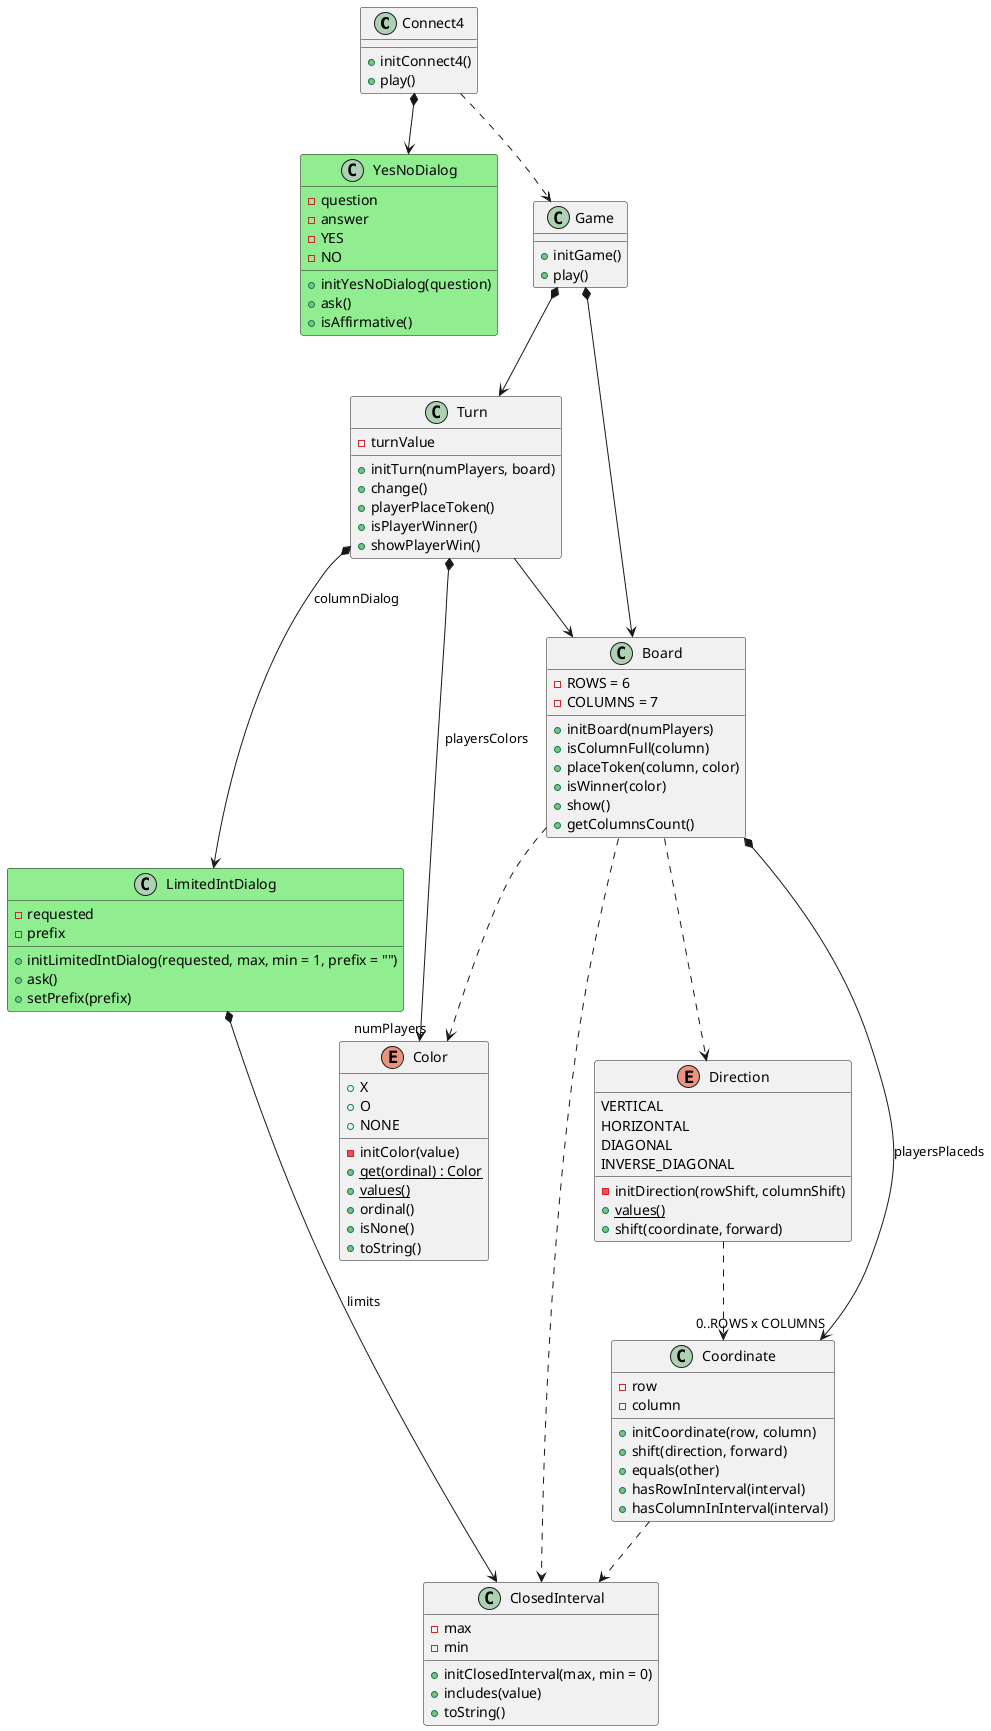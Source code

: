@startuml analysis

class Connect4 {

    + initConnect4()
    + play()
}
Connect4 *--> YesNoDialog
Connect4 ..> Game

class Game {     

    + initGame()
    + play()
}
Game *--> Turn
Game *--> Board

class Turn {
    - turnValue

    + initTurn(numPlayers, board)    
    + change()      
    + playerPlaceToken()        
    + isPlayerWinner()
    + showPlayerWin()
}
Turn *--> "numPlayers" Color : playersColors
Turn *--> LimitedIntDialog : columnDialog
Turn --> Board

class Board {
    - ROWS = 6
    - COLUMNS = 7
    
    + initBoard(numPlayers)
    + isColumnFull(column)
    + placeToken(column, color)
    + isWinner(color)
    + show()
    + getColumnsCount()
}
Board *--> "0..ROWS x COLUMNS" Coordinate : playersPlaceds
Board ..> ClosedInterval
Board ..> Direction
Board ..> Color

class Coordinate {
    - row
    - column 

    + initCoordinate(row, column)
    + shift(direction, forward)
    + equals(other)   
    + hasRowInInterval(interval)
    + hasColumnInInterval(interval)
}
Coordinate ..> ClosedInterval

enum Direction {
    VERTICAL
    HORIZONTAL
    DIAGONAL
    INVERSE_DIAGONAL

    - initDirection(rowShift, columnShift)
    + {static} values()
    + shift(coordinate, forward)
}
Direction ..> Coordinate

enum Color {
    + X
    + O   
    + NONE 

    - initColor(value)
    + {static} get(ordinal) : Color  
    + {static} values()  
    + ordinal()
    + isNone()
    + toString()
}

class YesNoDialog #LightGreen {  
    - question
    - answer   
    - YES
    - NO

    + initYesNoDialog(question)
    + ask()
    + isAffirmative()
}

class LimitedIntDialog #LightGreen {
    - requested
    - prefix
    

    + initLimitedIntDialog(requested, max, min = 1, prefix = "") 
    + ask()
    + setPrefix(prefix)
}
LimitedIntDialog *--> ClosedInterval : limits

class ClosedInterval {
    - max
    - min

    + initClosedInterval(max, min = 0)
    + includes(value)
    + toString()
}


@enduml